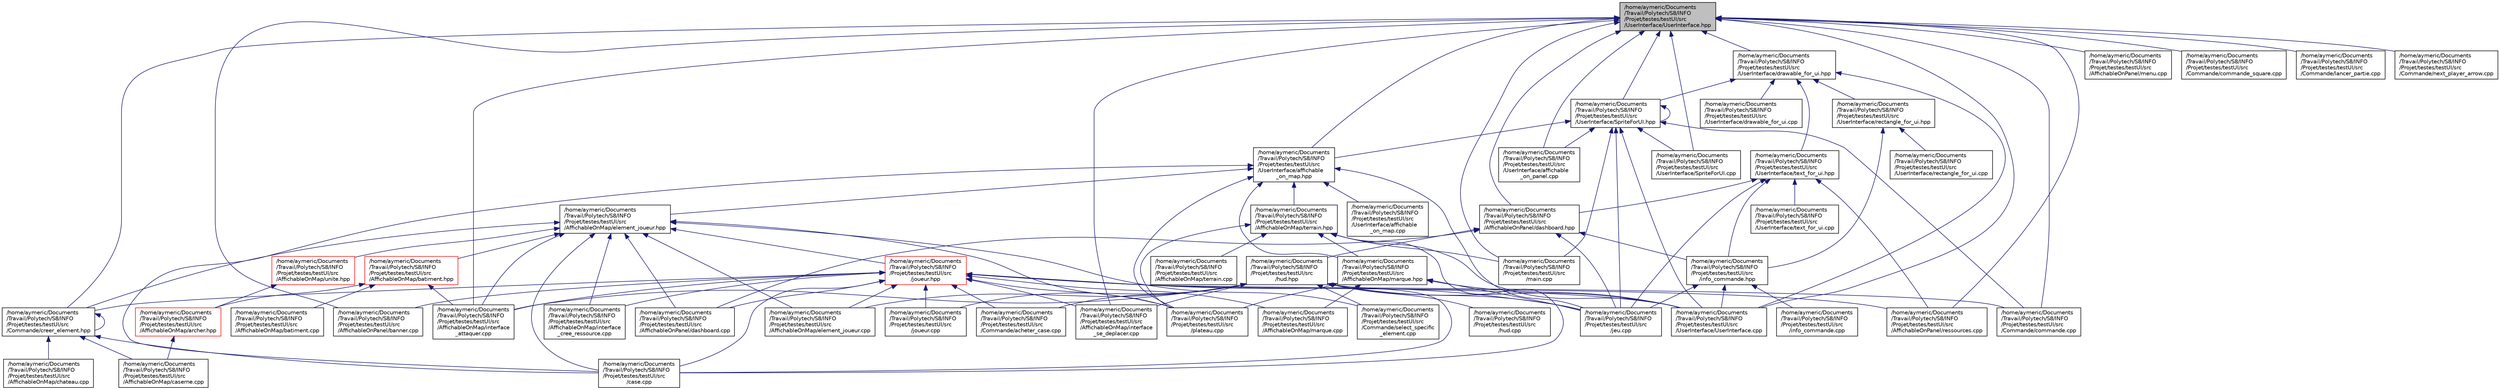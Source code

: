 digraph "/home/aymeric/Documents/Travail/Polytech/S8/INFO/Projet/testes/testUI/src/UserInterface/UserInterface.hpp"
{
 // LATEX_PDF_SIZE
  edge [fontname="Helvetica",fontsize="10",labelfontname="Helvetica",labelfontsize="10"];
  node [fontname="Helvetica",fontsize="10",shape=record];
  Node1 [label="/home/aymeric/Documents\l/Travail/Polytech/S8/INFO\l/Projet/testes/testUI/src\l/UserInterface/UserInterface.hpp",height=0.2,width=0.4,color="black", fillcolor="grey75", style="filled", fontcolor="black",tooltip=" "];
  Node1 -> Node2 [dir="back",color="midnightblue",fontsize="10",style="solid",fontname="Helvetica"];
  Node2 [label="/home/aymeric/Documents\l/Travail/Polytech/S8/INFO\l/Projet/testes/testUI/src\l/AffichableOnMap/interface\l_attaquer.cpp",height=0.2,width=0.4,color="black", fillcolor="white", style="filled",URL="$interface__attaquer_8cpp.html",tooltip=" "];
  Node1 -> Node3 [dir="back",color="midnightblue",fontsize="10",style="solid",fontname="Helvetica"];
  Node3 [label="/home/aymeric/Documents\l/Travail/Polytech/S8/INFO\l/Projet/testes/testUI/src\l/AffichableOnMap/interface\l_se_deplacer.cpp",height=0.2,width=0.4,color="black", fillcolor="white", style="filled",URL="$interface__se__deplacer_8cpp.html",tooltip=" "];
  Node1 -> Node4 [dir="back",color="midnightblue",fontsize="10",style="solid",fontname="Helvetica"];
  Node4 [label="/home/aymeric/Documents\l/Travail/Polytech/S8/INFO\l/Projet/testes/testUI/src\l/AffichableOnPanel/banner.cpp",height=0.2,width=0.4,color="black", fillcolor="white", style="filled",URL="$banner_8cpp.html",tooltip=" "];
  Node1 -> Node5 [dir="back",color="midnightblue",fontsize="10",style="solid",fontname="Helvetica"];
  Node5 [label="/home/aymeric/Documents\l/Travail/Polytech/S8/INFO\l/Projet/testes/testUI/src\l/AffichableOnPanel/dashboard.hpp",height=0.2,width=0.4,color="black", fillcolor="white", style="filled",URL="$dashboard_8hpp.html",tooltip=" "];
  Node5 -> Node6 [dir="back",color="midnightblue",fontsize="10",style="solid",fontname="Helvetica"];
  Node6 [label="/home/aymeric/Documents\l/Travail/Polytech/S8/INFO\l/Projet/testes/testUI/src\l/AffichableOnPanel/dashboard.cpp",height=0.2,width=0.4,color="black", fillcolor="white", style="filled",URL="$dashboard_8cpp.html",tooltip=" "];
  Node5 -> Node7 [dir="back",color="midnightblue",fontsize="10",style="solid",fontname="Helvetica"];
  Node7 [label="/home/aymeric/Documents\l/Travail/Polytech/S8/INFO\l/Projet/testes/testUI/src\l/hud.hpp",height=0.2,width=0.4,color="black", fillcolor="white", style="filled",URL="$hud_8hpp.html",tooltip=" "];
  Node7 -> Node8 [dir="back",color="midnightblue",fontsize="10",style="solid",fontname="Helvetica"];
  Node8 [label="/home/aymeric/Documents\l/Travail/Polytech/S8/INFO\l/Projet/testes/testUI/src\l/AffichableOnMap/element_joueur.cpp",height=0.2,width=0.4,color="black", fillcolor="white", style="filled",URL="$element__joueur_8cpp.html",tooltip=" "];
  Node7 -> Node2 [dir="back",color="midnightblue",fontsize="10",style="solid",fontname="Helvetica"];
  Node7 -> Node3 [dir="back",color="midnightblue",fontsize="10",style="solid",fontname="Helvetica"];
  Node7 -> Node9 [dir="back",color="midnightblue",fontsize="10",style="solid",fontname="Helvetica"];
  Node9 [label="/home/aymeric/Documents\l/Travail/Polytech/S8/INFO\l/Projet/testes/testUI/src\l/case.cpp",height=0.2,width=0.4,color="black", fillcolor="white", style="filled",URL="$case_8cpp.html",tooltip=" "];
  Node7 -> Node10 [dir="back",color="midnightblue",fontsize="10",style="solid",fontname="Helvetica"];
  Node10 [label="/home/aymeric/Documents\l/Travail/Polytech/S8/INFO\l/Projet/testes/testUI/src\l/Commande/acheter_case.cpp",height=0.2,width=0.4,color="black", fillcolor="white", style="filled",URL="$acheter__case_8cpp.html",tooltip=" "];
  Node7 -> Node11 [dir="back",color="midnightblue",fontsize="10",style="solid",fontname="Helvetica"];
  Node11 [label="/home/aymeric/Documents\l/Travail/Polytech/S8/INFO\l/Projet/testes/testUI/src\l/Commande/select_specific\l_element.cpp",height=0.2,width=0.4,color="black", fillcolor="white", style="filled",URL="$select__specific__element_8cpp.html",tooltip=" "];
  Node7 -> Node12 [dir="back",color="midnightblue",fontsize="10",style="solid",fontname="Helvetica"];
  Node12 [label="/home/aymeric/Documents\l/Travail/Polytech/S8/INFO\l/Projet/testes/testUI/src\l/hud.cpp",height=0.2,width=0.4,color="black", fillcolor="white", style="filled",URL="$hud_8cpp.html",tooltip=" "];
  Node7 -> Node13 [dir="back",color="midnightblue",fontsize="10",style="solid",fontname="Helvetica"];
  Node13 [label="/home/aymeric/Documents\l/Travail/Polytech/S8/INFO\l/Projet/testes/testUI/src\l/jeu.cpp",height=0.2,width=0.4,color="black", fillcolor="white", style="filled",URL="$jeu_8cpp.html",tooltip=" "];
  Node7 -> Node14 [dir="back",color="midnightblue",fontsize="10",style="solid",fontname="Helvetica"];
  Node14 [label="/home/aymeric/Documents\l/Travail/Polytech/S8/INFO\l/Projet/testes/testUI/src\l/joueur.cpp",height=0.2,width=0.4,color="black", fillcolor="white", style="filled",URL="$joueur_8cpp.html",tooltip=" "];
  Node7 -> Node15 [dir="back",color="midnightblue",fontsize="10",style="solid",fontname="Helvetica"];
  Node15 [label="/home/aymeric/Documents\l/Travail/Polytech/S8/INFO\l/Projet/testes/testUI/src\l/UserInterface/UserInterface.cpp",height=0.2,width=0.4,color="black", fillcolor="white", style="filled",URL="$_user_interface_8cpp.html",tooltip=" "];
  Node5 -> Node16 [dir="back",color="midnightblue",fontsize="10",style="solid",fontname="Helvetica"];
  Node16 [label="/home/aymeric/Documents\l/Travail/Polytech/S8/INFO\l/Projet/testes/testUI/src\l/info_commande.hpp",height=0.2,width=0.4,color="black", fillcolor="white", style="filled",URL="$info__commande_8hpp.html",tooltip=" "];
  Node16 -> Node17 [dir="back",color="midnightblue",fontsize="10",style="solid",fontname="Helvetica"];
  Node17 [label="/home/aymeric/Documents\l/Travail/Polytech/S8/INFO\l/Projet/testes/testUI/src\l/info_commande.cpp",height=0.2,width=0.4,color="black", fillcolor="white", style="filled",URL="$info__commande_8cpp.html",tooltip=" "];
  Node16 -> Node13 [dir="back",color="midnightblue",fontsize="10",style="solid",fontname="Helvetica"];
  Node16 -> Node15 [dir="back",color="midnightblue",fontsize="10",style="solid",fontname="Helvetica"];
  Node5 -> Node13 [dir="back",color="midnightblue",fontsize="10",style="solid",fontname="Helvetica"];
  Node1 -> Node18 [dir="back",color="midnightblue",fontsize="10",style="solid",fontname="Helvetica"];
  Node18 [label="/home/aymeric/Documents\l/Travail/Polytech/S8/INFO\l/Projet/testes/testUI/src\l/AffichableOnPanel/menu.cpp",height=0.2,width=0.4,color="black", fillcolor="white", style="filled",URL="$menu_8cpp.html",tooltip=" "];
  Node1 -> Node19 [dir="back",color="midnightblue",fontsize="10",style="solid",fontname="Helvetica"];
  Node19 [label="/home/aymeric/Documents\l/Travail/Polytech/S8/INFO\l/Projet/testes/testUI/src\l/AffichableOnPanel/ressources.cpp",height=0.2,width=0.4,color="black", fillcolor="white", style="filled",URL="$ressources_8cpp.html",tooltip=" "];
  Node1 -> Node20 [dir="back",color="midnightblue",fontsize="10",style="solid",fontname="Helvetica"];
  Node20 [label="/home/aymeric/Documents\l/Travail/Polytech/S8/INFO\l/Projet/testes/testUI/src\l/Commande/commande.cpp",height=0.2,width=0.4,color="black", fillcolor="white", style="filled",URL="$commande_8cpp.html",tooltip=" "];
  Node1 -> Node21 [dir="back",color="midnightblue",fontsize="10",style="solid",fontname="Helvetica"];
  Node21 [label="/home/aymeric/Documents\l/Travail/Polytech/S8/INFO\l/Projet/testes/testUI/src\l/Commande/commande_square.cpp",height=0.2,width=0.4,color="black", fillcolor="white", style="filled",URL="$commande__square_8cpp.html",tooltip=" "];
  Node1 -> Node22 [dir="back",color="midnightblue",fontsize="10",style="solid",fontname="Helvetica"];
  Node22 [label="/home/aymeric/Documents\l/Travail/Polytech/S8/INFO\l/Projet/testes/testUI/src\l/Commande/creer_element.hpp",height=0.2,width=0.4,color="black", fillcolor="white", style="filled",URL="$creer__element_8hpp.html",tooltip=" "];
  Node22 -> Node23 [dir="back",color="midnightblue",fontsize="10",style="solid",fontname="Helvetica"];
  Node23 [label="/home/aymeric/Documents\l/Travail/Polytech/S8/INFO\l/Projet/testes/testUI/src\l/AffichableOnMap/caserne.cpp",height=0.2,width=0.4,color="black", fillcolor="white", style="filled",URL="$caserne_8cpp.html",tooltip=" "];
  Node22 -> Node24 [dir="back",color="midnightblue",fontsize="10",style="solid",fontname="Helvetica"];
  Node24 [label="/home/aymeric/Documents\l/Travail/Polytech/S8/INFO\l/Projet/testes/testUI/src\l/AffichableOnMap/chateau.cpp",height=0.2,width=0.4,color="black", fillcolor="white", style="filled",URL="$chateau_8cpp.html",tooltip=" "];
  Node22 -> Node9 [dir="back",color="midnightblue",fontsize="10",style="solid",fontname="Helvetica"];
  Node22 -> Node22 [dir="back",color="midnightblue",fontsize="10",style="solid",fontname="Helvetica"];
  Node1 -> Node25 [dir="back",color="midnightblue",fontsize="10",style="solid",fontname="Helvetica"];
  Node25 [label="/home/aymeric/Documents\l/Travail/Polytech/S8/INFO\l/Projet/testes/testUI/src\l/Commande/lancer_partie.cpp",height=0.2,width=0.4,color="black", fillcolor="white", style="filled",URL="$lancer__partie_8cpp.html",tooltip=" "];
  Node1 -> Node26 [dir="back",color="midnightblue",fontsize="10",style="solid",fontname="Helvetica"];
  Node26 [label="/home/aymeric/Documents\l/Travail/Polytech/S8/INFO\l/Projet/testes/testUI/src\l/Commande/next_player_arrow.cpp",height=0.2,width=0.4,color="black", fillcolor="white", style="filled",URL="$next__player__arrow_8cpp.html",tooltip=" "];
  Node1 -> Node27 [dir="back",color="midnightblue",fontsize="10",style="solid",fontname="Helvetica"];
  Node27 [label="/home/aymeric/Documents\l/Travail/Polytech/S8/INFO\l/Projet/testes/testUI/src\l/main.cpp",height=0.2,width=0.4,color="black", fillcolor="white", style="filled",URL="$main_8cpp.html",tooltip=" "];
  Node1 -> Node28 [dir="back",color="midnightblue",fontsize="10",style="solid",fontname="Helvetica"];
  Node28 [label="/home/aymeric/Documents\l/Travail/Polytech/S8/INFO\l/Projet/testes/testUI/src\l/UserInterface/affichable\l_on_map.hpp",height=0.2,width=0.4,color="black", fillcolor="white", style="filled",URL="$affichable__on__map_8hpp.html",tooltip=" "];
  Node28 -> Node29 [dir="back",color="midnightblue",fontsize="10",style="solid",fontname="Helvetica"];
  Node29 [label="/home/aymeric/Documents\l/Travail/Polytech/S8/INFO\l/Projet/testes/testUI/src\l/AffichableOnMap/element_joueur.hpp",height=0.2,width=0.4,color="black", fillcolor="white", style="filled",URL="$element__joueur_8hpp.html",tooltip=" "];
  Node29 -> Node30 [dir="back",color="midnightblue",fontsize="10",style="solid",fontname="Helvetica"];
  Node30 [label="/home/aymeric/Documents\l/Travail/Polytech/S8/INFO\l/Projet/testes/testUI/src\l/AffichableOnMap/batiment.hpp",height=0.2,width=0.4,color="red", fillcolor="white", style="filled",URL="$batiment_8hpp.html",tooltip=" "];
  Node30 -> Node31 [dir="back",color="midnightblue",fontsize="10",style="solid",fontname="Helvetica"];
  Node31 [label="/home/aymeric/Documents\l/Travail/Polytech/S8/INFO\l/Projet/testes/testUI/src\l/AffichableOnMap/archer.hpp",height=0.2,width=0.4,color="red", fillcolor="white", style="filled",URL="$archer_8hpp.html",tooltip=" "];
  Node31 -> Node23 [dir="back",color="midnightblue",fontsize="10",style="solid",fontname="Helvetica"];
  Node30 -> Node33 [dir="back",color="midnightblue",fontsize="10",style="solid",fontname="Helvetica"];
  Node33 [label="/home/aymeric/Documents\l/Travail/Polytech/S8/INFO\l/Projet/testes/testUI/src\l/AffichableOnMap/batiment.cpp",height=0.2,width=0.4,color="black", fillcolor="white", style="filled",URL="$batiment_8cpp.html",tooltip=" "];
  Node30 -> Node2 [dir="back",color="midnightblue",fontsize="10",style="solid",fontname="Helvetica"];
  Node29 -> Node8 [dir="back",color="midnightblue",fontsize="10",style="solid",fontname="Helvetica"];
  Node29 -> Node2 [dir="back",color="midnightblue",fontsize="10",style="solid",fontname="Helvetica"];
  Node29 -> Node60 [dir="back",color="midnightblue",fontsize="10",style="solid",fontname="Helvetica"];
  Node60 [label="/home/aymeric/Documents\l/Travail/Polytech/S8/INFO\l/Projet/testes/testUI/src\l/AffichableOnMap/interface\l_cree_ressource.cpp",height=0.2,width=0.4,color="black", fillcolor="white", style="filled",URL="$interface__cree__ressource_8cpp.html",tooltip=" "];
  Node29 -> Node61 [dir="back",color="midnightblue",fontsize="10",style="solid",fontname="Helvetica"];
  Node61 [label="/home/aymeric/Documents\l/Travail/Polytech/S8/INFO\l/Projet/testes/testUI/src\l/AffichableOnMap/unite.hpp",height=0.2,width=0.4,color="red", fillcolor="white", style="filled",URL="$unite_8hpp.html",tooltip=" "];
  Node61 -> Node31 [dir="back",color="midnightblue",fontsize="10",style="solid",fontname="Helvetica"];
  Node29 -> Node6 [dir="back",color="midnightblue",fontsize="10",style="solid",fontname="Helvetica"];
  Node29 -> Node9 [dir="back",color="midnightblue",fontsize="10",style="solid",fontname="Helvetica"];
  Node29 -> Node22 [dir="back",color="midnightblue",fontsize="10",style="solid",fontname="Helvetica"];
  Node29 -> Node11 [dir="back",color="midnightblue",fontsize="10",style="solid",fontname="Helvetica"];
  Node29 -> Node63 [dir="back",color="midnightblue",fontsize="10",style="solid",fontname="Helvetica"];
  Node63 [label="/home/aymeric/Documents\l/Travail/Polytech/S8/INFO\l/Projet/testes/testUI/src\l/joueur.hpp",height=0.2,width=0.4,color="red", fillcolor="white", style="filled",URL="$joueur_8hpp.html",tooltip=" "];
  Node63 -> Node8 [dir="back",color="midnightblue",fontsize="10",style="solid",fontname="Helvetica"];
  Node63 -> Node2 [dir="back",color="midnightblue",fontsize="10",style="solid",fontname="Helvetica"];
  Node63 -> Node60 [dir="back",color="midnightblue",fontsize="10",style="solid",fontname="Helvetica"];
  Node63 -> Node3 [dir="back",color="midnightblue",fontsize="10",style="solid",fontname="Helvetica"];
  Node63 -> Node64 [dir="back",color="midnightblue",fontsize="10",style="solid",fontname="Helvetica"];
  Node64 [label="/home/aymeric/Documents\l/Travail/Polytech/S8/INFO\l/Projet/testes/testUI/src\l/AffichableOnMap/marque.cpp",height=0.2,width=0.4,color="black", fillcolor="white", style="filled",URL="$marque_8cpp.html",tooltip=" "];
  Node63 -> Node4 [dir="back",color="midnightblue",fontsize="10",style="solid",fontname="Helvetica"];
  Node63 -> Node6 [dir="back",color="midnightblue",fontsize="10",style="solid",fontname="Helvetica"];
  Node63 -> Node19 [dir="back",color="midnightblue",fontsize="10",style="solid",fontname="Helvetica"];
  Node63 -> Node9 [dir="back",color="midnightblue",fontsize="10",style="solid",fontname="Helvetica"];
  Node63 -> Node10 [dir="back",color="midnightblue",fontsize="10",style="solid",fontname="Helvetica"];
  Node63 -> Node20 [dir="back",color="midnightblue",fontsize="10",style="solid",fontname="Helvetica"];
  Node63 -> Node22 [dir="back",color="midnightblue",fontsize="10",style="solid",fontname="Helvetica"];
  Node63 -> Node13 [dir="back",color="midnightblue",fontsize="10",style="solid",fontname="Helvetica"];
  Node63 -> Node14 [dir="back",color="midnightblue",fontsize="10",style="solid",fontname="Helvetica"];
  Node63 -> Node65 [dir="back",color="midnightblue",fontsize="10",style="solid",fontname="Helvetica"];
  Node65 [label="/home/aymeric/Documents\l/Travail/Polytech/S8/INFO\l/Projet/testes/testUI/src\l/plateau.cpp",height=0.2,width=0.4,color="black", fillcolor="white", style="filled",URL="$plateau_8cpp.html",tooltip=" "];
  Node63 -> Node15 [dir="back",color="midnightblue",fontsize="10",style="solid",fontname="Helvetica"];
  Node29 -> Node65 [dir="back",color="midnightblue",fontsize="10",style="solid",fontname="Helvetica"];
  Node28 -> Node66 [dir="back",color="midnightblue",fontsize="10",style="solid",fontname="Helvetica"];
  Node66 [label="/home/aymeric/Documents\l/Travail/Polytech/S8/INFO\l/Projet/testes/testUI/src\l/AffichableOnMap/marque.hpp",height=0.2,width=0.4,color="black", fillcolor="white", style="filled",URL="$marque_8hpp.html",tooltip=" "];
  Node66 -> Node64 [dir="back",color="midnightblue",fontsize="10",style="solid",fontname="Helvetica"];
  Node66 -> Node13 [dir="back",color="midnightblue",fontsize="10",style="solid",fontname="Helvetica"];
  Node66 -> Node65 [dir="back",color="midnightblue",fontsize="10",style="solid",fontname="Helvetica"];
  Node66 -> Node15 [dir="back",color="midnightblue",fontsize="10",style="solid",fontname="Helvetica"];
  Node28 -> Node67 [dir="back",color="midnightblue",fontsize="10",style="solid",fontname="Helvetica"];
  Node67 [label="/home/aymeric/Documents\l/Travail/Polytech/S8/INFO\l/Projet/testes/testUI/src\l/AffichableOnMap/terrain.hpp",height=0.2,width=0.4,color="black", fillcolor="white", style="filled",URL="$terrain_8hpp.html",tooltip=" "];
  Node67 -> Node66 [dir="back",color="midnightblue",fontsize="10",style="solid",fontname="Helvetica"];
  Node67 -> Node68 [dir="back",color="midnightblue",fontsize="10",style="solid",fontname="Helvetica"];
  Node68 [label="/home/aymeric/Documents\l/Travail/Polytech/S8/INFO\l/Projet/testes/testUI/src\l/AffichableOnMap/terrain.cpp",height=0.2,width=0.4,color="black", fillcolor="white", style="filled",URL="$terrain_8cpp.html",tooltip=" "];
  Node67 -> Node9 [dir="back",color="midnightblue",fontsize="10",style="solid",fontname="Helvetica"];
  Node67 -> Node27 [dir="back",color="midnightblue",fontsize="10",style="solid",fontname="Helvetica"];
  Node67 -> Node65 [dir="back",color="midnightblue",fontsize="10",style="solid",fontname="Helvetica"];
  Node67 -> Node15 [dir="back",color="midnightblue",fontsize="10",style="solid",fontname="Helvetica"];
  Node28 -> Node9 [dir="back",color="midnightblue",fontsize="10",style="solid",fontname="Helvetica"];
  Node28 -> Node13 [dir="back",color="midnightblue",fontsize="10",style="solid",fontname="Helvetica"];
  Node28 -> Node65 [dir="back",color="midnightblue",fontsize="10",style="solid",fontname="Helvetica"];
  Node28 -> Node69 [dir="back",color="midnightblue",fontsize="10",style="solid",fontname="Helvetica"];
  Node69 [label="/home/aymeric/Documents\l/Travail/Polytech/S8/INFO\l/Projet/testes/testUI/src\l/UserInterface/affichable\l_on_map.cpp",height=0.2,width=0.4,color="black", fillcolor="white", style="filled",URL="$affichable__on__map_8cpp.html",tooltip=" "];
  Node1 -> Node70 [dir="back",color="midnightblue",fontsize="10",style="solid",fontname="Helvetica"];
  Node70 [label="/home/aymeric/Documents\l/Travail/Polytech/S8/INFO\l/Projet/testes/testUI/src\l/UserInterface/affichable\l_on_panel.cpp",height=0.2,width=0.4,color="black", fillcolor="white", style="filled",URL="$affichable__on__panel_8cpp.html",tooltip=" "];
  Node1 -> Node71 [dir="back",color="midnightblue",fontsize="10",style="solid",fontname="Helvetica"];
  Node71 [label="/home/aymeric/Documents\l/Travail/Polytech/S8/INFO\l/Projet/testes/testUI/src\l/UserInterface/drawable_for_ui.hpp",height=0.2,width=0.4,color="black", fillcolor="white", style="filled",URL="$drawable__for__ui_8hpp.html",tooltip=" "];
  Node71 -> Node72 [dir="back",color="midnightblue",fontsize="10",style="solid",fontname="Helvetica"];
  Node72 [label="/home/aymeric/Documents\l/Travail/Polytech/S8/INFO\l/Projet/testes/testUI/src\l/UserInterface/drawable_for_ui.cpp",height=0.2,width=0.4,color="black", fillcolor="white", style="filled",URL="$drawable__for__ui_8cpp.html",tooltip=" "];
  Node71 -> Node73 [dir="back",color="midnightblue",fontsize="10",style="solid",fontname="Helvetica"];
  Node73 [label="/home/aymeric/Documents\l/Travail/Polytech/S8/INFO\l/Projet/testes/testUI/src\l/UserInterface/rectangle_for_ui.hpp",height=0.2,width=0.4,color="black", fillcolor="white", style="filled",URL="$rectangle__for__ui_8hpp.html",tooltip=" "];
  Node73 -> Node16 [dir="back",color="midnightblue",fontsize="10",style="solid",fontname="Helvetica"];
  Node73 -> Node74 [dir="back",color="midnightblue",fontsize="10",style="solid",fontname="Helvetica"];
  Node74 [label="/home/aymeric/Documents\l/Travail/Polytech/S8/INFO\l/Projet/testes/testUI/src\l/UserInterface/rectangle_for_ui.cpp",height=0.2,width=0.4,color="black", fillcolor="white", style="filled",URL="$rectangle__for__ui_8cpp.html",tooltip=" "];
  Node71 -> Node75 [dir="back",color="midnightblue",fontsize="10",style="solid",fontname="Helvetica"];
  Node75 [label="/home/aymeric/Documents\l/Travail/Polytech/S8/INFO\l/Projet/testes/testUI/src\l/UserInterface/SpriteForUI.hpp",height=0.2,width=0.4,color="black", fillcolor="white", style="filled",URL="$_sprite_for_u_i_8hpp.html",tooltip=" "];
  Node75 -> Node20 [dir="back",color="midnightblue",fontsize="10",style="solid",fontname="Helvetica"];
  Node75 -> Node13 [dir="back",color="midnightblue",fontsize="10",style="solid",fontname="Helvetica"];
  Node75 -> Node27 [dir="back",color="midnightblue",fontsize="10",style="solid",fontname="Helvetica"];
  Node75 -> Node28 [dir="back",color="midnightblue",fontsize="10",style="solid",fontname="Helvetica"];
  Node75 -> Node70 [dir="back",color="midnightblue",fontsize="10",style="solid",fontname="Helvetica"];
  Node75 -> Node76 [dir="back",color="midnightblue",fontsize="10",style="solid",fontname="Helvetica"];
  Node76 [label="/home/aymeric/Documents\l/Travail/Polytech/S8/INFO\l/Projet/testes/testUI/src\l/UserInterface/SpriteForUI.cpp",height=0.2,width=0.4,color="black", fillcolor="white", style="filled",URL="$_sprite_for_u_i_8cpp.html",tooltip=" "];
  Node75 -> Node75 [dir="back",color="midnightblue",fontsize="10",style="solid",fontname="Helvetica"];
  Node75 -> Node15 [dir="back",color="midnightblue",fontsize="10",style="solid",fontname="Helvetica"];
  Node71 -> Node77 [dir="back",color="midnightblue",fontsize="10",style="solid",fontname="Helvetica"];
  Node77 [label="/home/aymeric/Documents\l/Travail/Polytech/S8/INFO\l/Projet/testes/testUI/src\l/UserInterface/text_for_ui.hpp",height=0.2,width=0.4,color="black", fillcolor="white", style="filled",URL="$text__for__ui_8hpp.html",tooltip=" "];
  Node77 -> Node5 [dir="back",color="midnightblue",fontsize="10",style="solid",fontname="Helvetica"];
  Node77 -> Node19 [dir="back",color="midnightblue",fontsize="10",style="solid",fontname="Helvetica"];
  Node77 -> Node16 [dir="back",color="midnightblue",fontsize="10",style="solid",fontname="Helvetica"];
  Node77 -> Node13 [dir="back",color="midnightblue",fontsize="10",style="solid",fontname="Helvetica"];
  Node77 -> Node78 [dir="back",color="midnightblue",fontsize="10",style="solid",fontname="Helvetica"];
  Node78 [label="/home/aymeric/Documents\l/Travail/Polytech/S8/INFO\l/Projet/testes/testUI/src\l/UserInterface/text_for_ui.cpp",height=0.2,width=0.4,color="black", fillcolor="white", style="filled",URL="$text__for__ui_8cpp.html",tooltip=" "];
  Node71 -> Node15 [dir="back",color="midnightblue",fontsize="10",style="solid",fontname="Helvetica"];
  Node1 -> Node76 [dir="back",color="midnightblue",fontsize="10",style="solid",fontname="Helvetica"];
  Node1 -> Node75 [dir="back",color="midnightblue",fontsize="10",style="solid",fontname="Helvetica"];
  Node1 -> Node15 [dir="back",color="midnightblue",fontsize="10",style="solid",fontname="Helvetica"];
}
